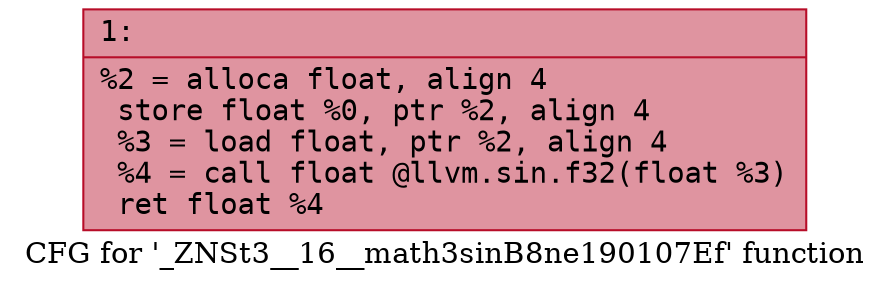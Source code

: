 digraph "CFG for '_ZNSt3__16__math3sinB8ne190107Ef' function" {
	label="CFG for '_ZNSt3__16__math3sinB8ne190107Ef' function";

	Node0x600000d00aa0 [shape=record,color="#b70d28ff", style=filled, fillcolor="#b70d2870" fontname="Courier",label="{1:\l|  %2 = alloca float, align 4\l  store float %0, ptr %2, align 4\l  %3 = load float, ptr %2, align 4\l  %4 = call float @llvm.sin.f32(float %3)\l  ret float %4\l}"];
}
